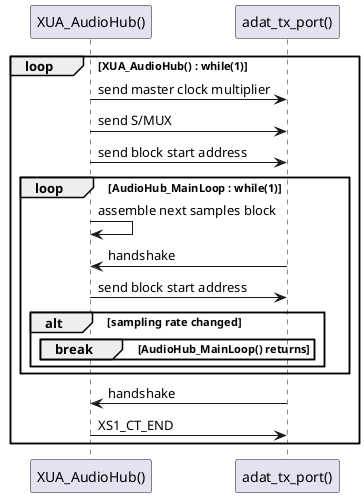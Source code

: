 @startuml

participant "XUA_AudioHub()" as xua
participant "adat_tx_port()" as adat

loop XUA_AudioHub() : while(1)
    xua -> adat : send master clock multiplier
    xua -> adat : send S/MUX
    xua -> adat : send block start address
    loop AudioHub_MainLoop : while(1)
        xua -> xua : assemble next samples block
        adat -> xua : handshake
        xua -> adat : send block start address
        alt sampling rate changed
        break AudioHub_MainLoop() returns
        end
    end
end
    adat -> xua : handshake
    xua -> adat : XS1_CT_END
end
@enduml
